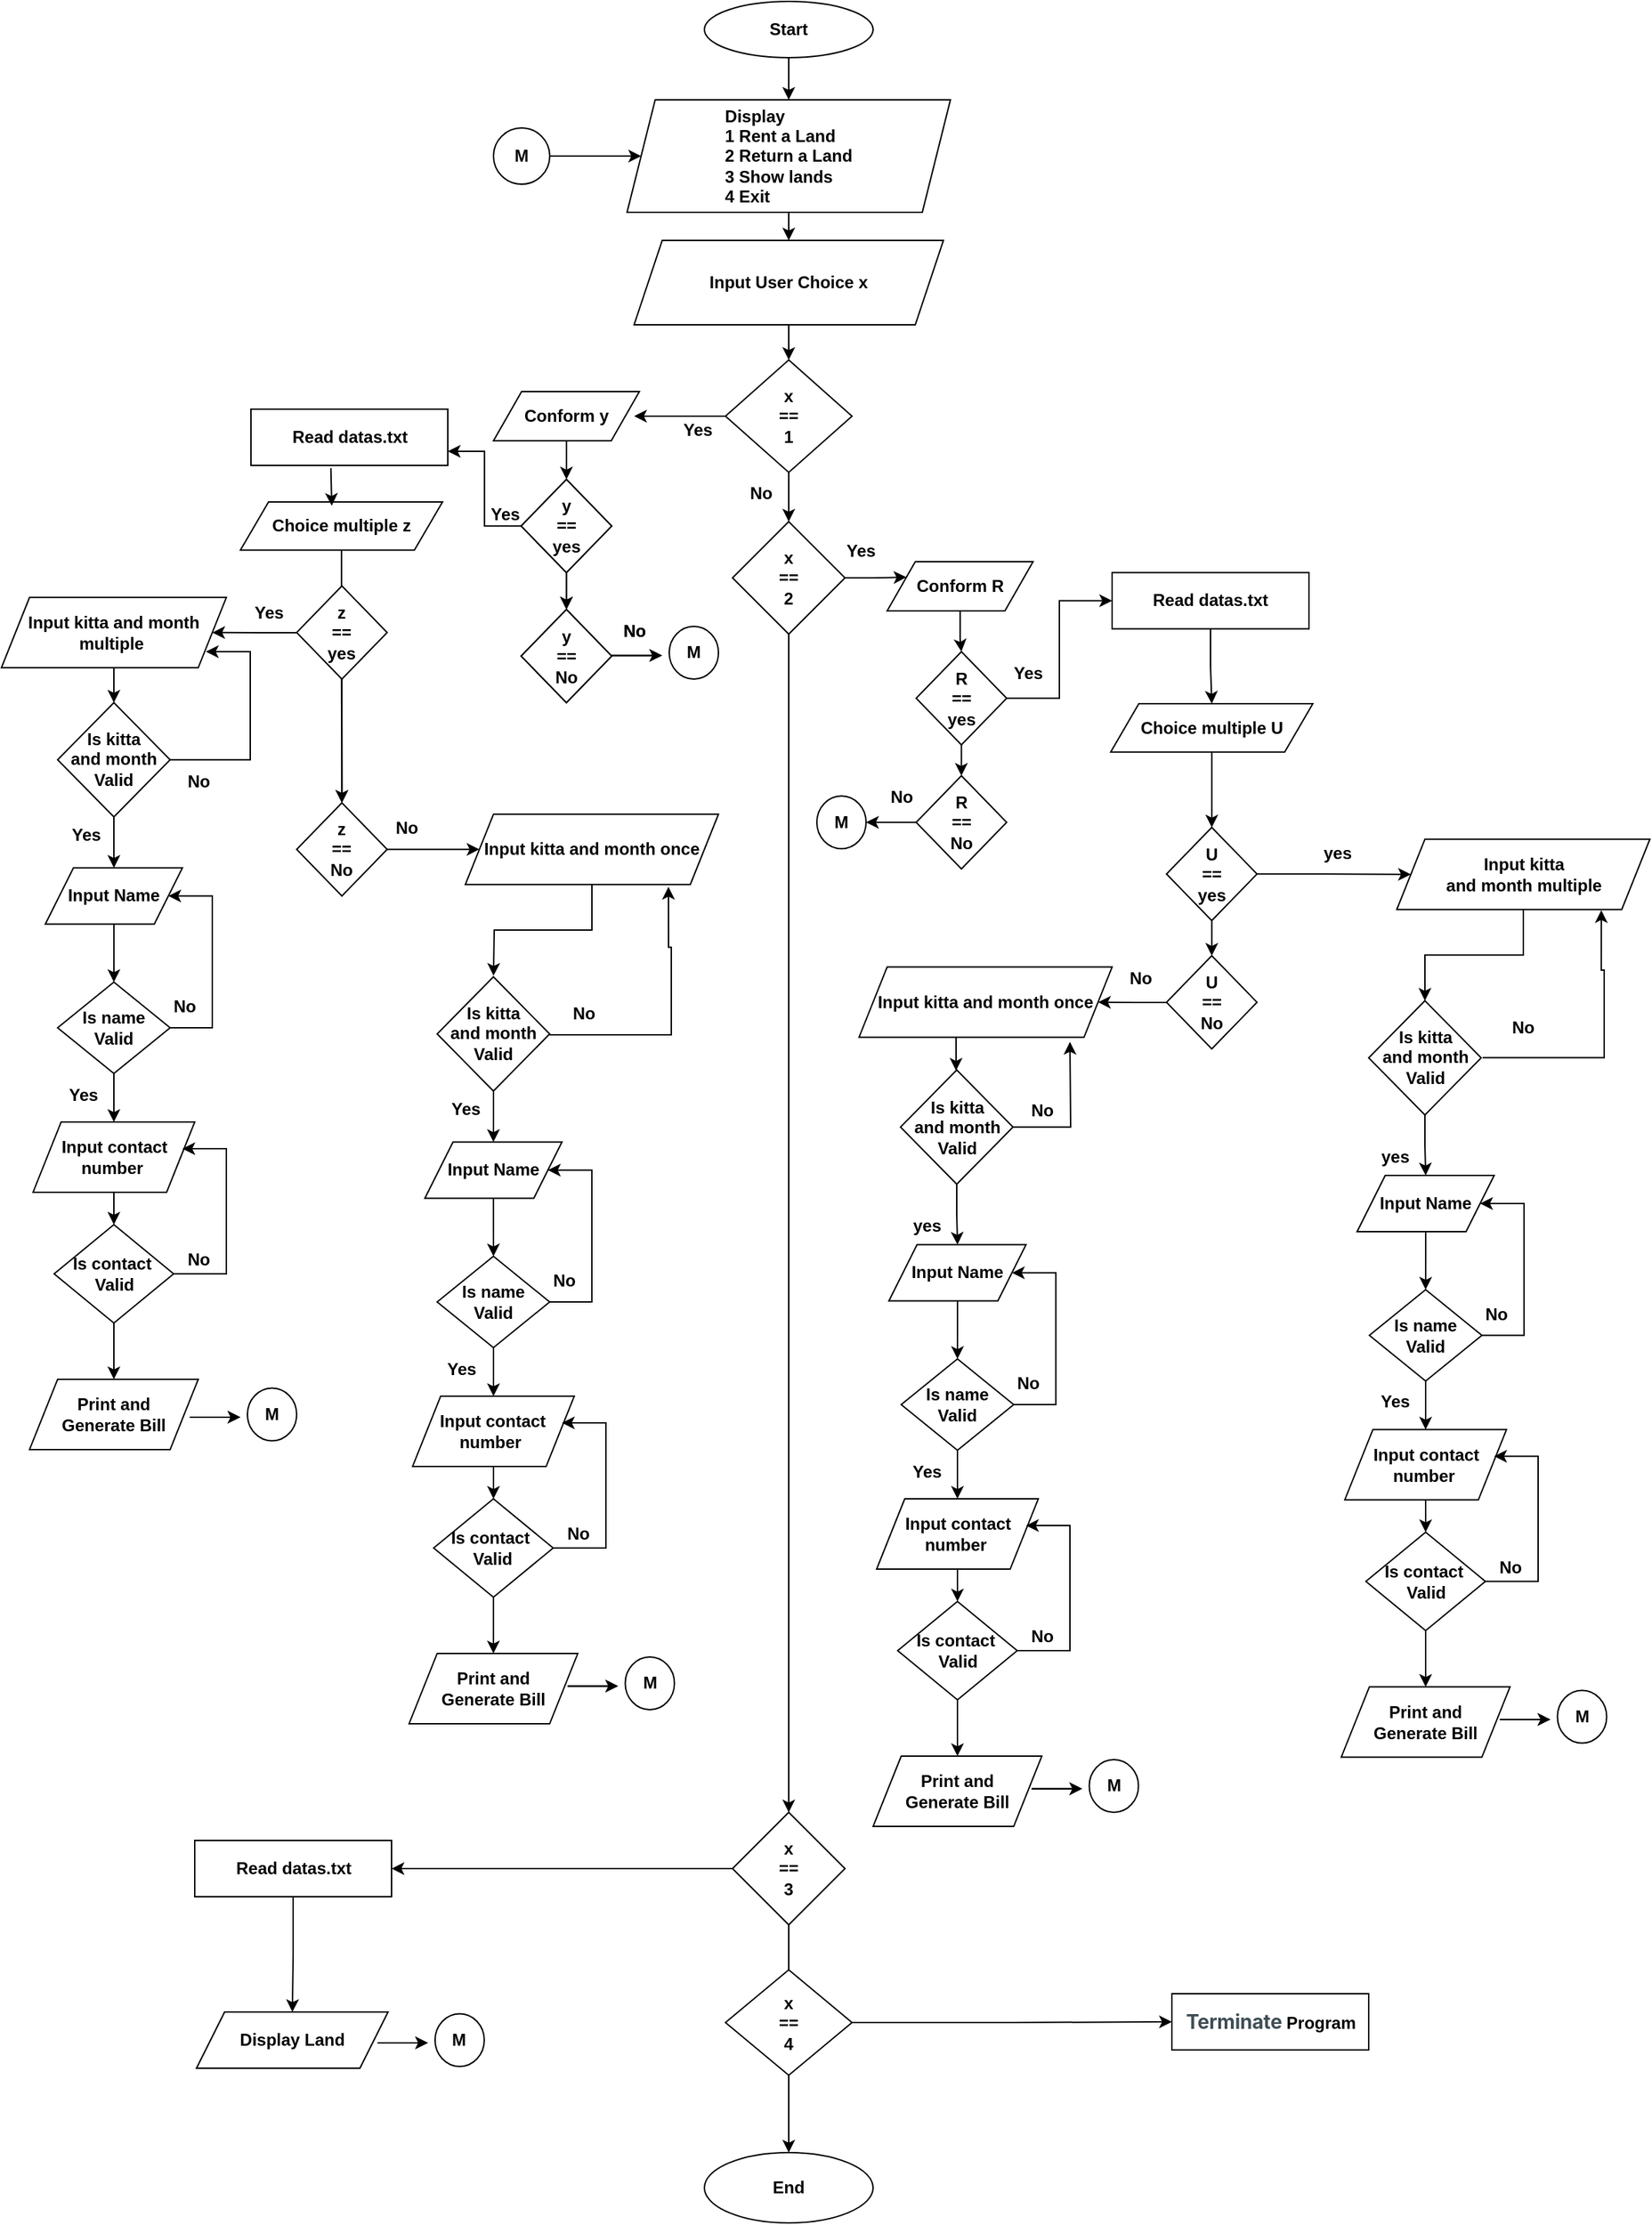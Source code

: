 <mxfile version="24.3.0" type="device">
  <diagram id="C5RBs43oDa-KdzZeNtuy" name="Page-1">
    <mxGraphModel dx="2784" dy="888" grid="1" gridSize="10" guides="1" tooltips="1" connect="1" arrows="1" fold="1" page="1" pageScale="1" pageWidth="1169" pageHeight="1654" math="0" shadow="0">
      <root>
        <mxCell id="WIyWlLk6GJQsqaUBKTNV-0" />
        <mxCell id="WIyWlLk6GJQsqaUBKTNV-1" parent="WIyWlLk6GJQsqaUBKTNV-0" />
        <mxCell id="wYdP03RayNkEMsFccGId-65" value="&lt;b&gt;Start&lt;/b&gt;" style="ellipse;whiteSpace=wrap;html=1;" parent="WIyWlLk6GJQsqaUBKTNV-1" vertex="1">
          <mxGeometry x="480" y="30" width="120" height="40" as="geometry" />
        </mxCell>
        <mxCell id="wYdP03RayNkEMsFccGId-66" value="" style="endArrow=classic;html=1;rounded=0;exitX=0.5;exitY=1;exitDx=0;exitDy=0;entryX=0.5;entryY=0;entryDx=0;entryDy=0;" parent="WIyWlLk6GJQsqaUBKTNV-1" source="wYdP03RayNkEMsFccGId-65" target="wYdP03RayNkEMsFccGId-67" edge="1">
          <mxGeometry width="50" height="50" relative="1" as="geometry">
            <mxPoint x="640" y="290" as="sourcePoint" />
            <mxPoint x="450" y="180" as="targetPoint" />
          </mxGeometry>
        </mxCell>
        <mxCell id="wYdP03RayNkEMsFccGId-67" value="&lt;div style=&quot;text-align: justify;&quot;&gt;&lt;span style=&quot;background-color: initial;&quot;&gt;&lt;b&gt;Display&lt;/b&gt;&lt;/span&gt;&lt;/div&gt;&lt;div style=&quot;text-align: justify;&quot;&gt;&lt;span style=&quot;background-color: initial;&quot;&gt;&lt;b&gt;1&amp;nbsp;&lt;/b&gt;&lt;/span&gt;&lt;b style=&quot;background-color: initial;&quot;&gt;Rent a Land&lt;/b&gt;&lt;/div&gt;&lt;div style=&quot;text-align: justify;&quot;&gt;&lt;span style=&quot;background-color: initial;&quot;&gt;&lt;b&gt;2&amp;nbsp;&lt;/b&gt;&lt;/span&gt;&lt;b style=&quot;background-color: initial;&quot;&gt;Return a Land&lt;/b&gt;&lt;/div&gt;&lt;div style=&quot;text-align: justify;&quot;&gt;&lt;span style=&quot;background-color: initial;&quot;&gt;&lt;b&gt;3 Show lands&lt;/b&gt;&lt;/span&gt;&lt;/div&gt;&lt;div style=&quot;text-align: justify;&quot;&gt;&lt;span style=&quot;background-color: initial;&quot;&gt;&lt;b&gt;4 Exit&lt;/b&gt;&lt;/span&gt;&lt;/div&gt;" style="shape=parallelogram;perimeter=parallelogramPerimeter;whiteSpace=wrap;html=1;fixedSize=1;align=center;" parent="WIyWlLk6GJQsqaUBKTNV-1" vertex="1">
          <mxGeometry x="425" y="100" width="230" height="80" as="geometry" />
        </mxCell>
        <mxCell id="wYdP03RayNkEMsFccGId-68" value="" style="endArrow=classic;html=1;rounded=0;exitX=0.5;exitY=1;exitDx=0;exitDy=0;entryX=0.5;entryY=0;entryDx=0;entryDy=0;" parent="WIyWlLk6GJQsqaUBKTNV-1" source="wYdP03RayNkEMsFccGId-79" target="wYdP03RayNkEMsFccGId-69" edge="1">
          <mxGeometry width="50" height="50" relative="1" as="geometry">
            <mxPoint x="440" y="390" as="sourcePoint" />
            <mxPoint x="450" y="300" as="targetPoint" />
          </mxGeometry>
        </mxCell>
        <mxCell id="CCjqPQjAsDBOnnWErIDQ-150" style="edgeStyle=orthogonalEdgeStyle;rounded=0;orthogonalLoop=1;jettySize=auto;html=1;exitX=0.5;exitY=1;exitDx=0;exitDy=0;entryX=0.5;entryY=0;entryDx=0;entryDy=0;" parent="WIyWlLk6GJQsqaUBKTNV-1" source="wYdP03RayNkEMsFccGId-69" target="wYdP03RayNkEMsFccGId-71" edge="1">
          <mxGeometry relative="1" as="geometry" />
        </mxCell>
        <mxCell id="wYdP03RayNkEMsFccGId-69" value="&lt;b&gt;x&lt;/b&gt;&lt;div&gt;&lt;b&gt;==&lt;/b&gt;&lt;/div&gt;&lt;div&gt;&lt;b&gt;1&lt;/b&gt;&lt;/div&gt;" style="rhombus;whiteSpace=wrap;html=1;" parent="WIyWlLk6GJQsqaUBKTNV-1" vertex="1">
          <mxGeometry x="495" y="285" width="90" height="80" as="geometry" />
        </mxCell>
        <mxCell id="LpYJtgIqMoZLmwXfNO1s-117" style="edgeStyle=orthogonalEdgeStyle;rounded=0;orthogonalLoop=1;jettySize=auto;html=1;entryX=0;entryY=0.25;entryDx=0;entryDy=0;" edge="1" parent="WIyWlLk6GJQsqaUBKTNV-1" source="wYdP03RayNkEMsFccGId-71" target="LpYJtgIqMoZLmwXfNO1s-103">
          <mxGeometry relative="1" as="geometry" />
        </mxCell>
        <mxCell id="wYdP03RayNkEMsFccGId-71" value="&lt;b&gt;x&lt;/b&gt;&lt;div&gt;&lt;b&gt;==&lt;br&gt;2&lt;/b&gt;&lt;/div&gt;" style="rhombus;whiteSpace=wrap;html=1;" parent="WIyWlLk6GJQsqaUBKTNV-1" vertex="1">
          <mxGeometry x="500" y="400" width="80" height="80" as="geometry" />
        </mxCell>
        <mxCell id="wYdP03RayNkEMsFccGId-72" value="" style="endArrow=classic;html=1;rounded=0;exitX=0.5;exitY=1;exitDx=0;exitDy=0;" parent="WIyWlLk6GJQsqaUBKTNV-1" source="wYdP03RayNkEMsFccGId-71" target="LpYJtgIqMoZLmwXfNO1s-195" edge="1">
          <mxGeometry width="50" height="50" relative="1" as="geometry">
            <mxPoint x="440" y="590" as="sourcePoint" />
            <mxPoint x="540" y="790.0" as="targetPoint" />
          </mxGeometry>
        </mxCell>
        <mxCell id="wYdP03RayNkEMsFccGId-76" value="" style="endArrow=classic;html=1;rounded=0;exitX=0.5;exitY=1;exitDx=0;exitDy=0;" parent="WIyWlLk6GJQsqaUBKTNV-1" source="LpYJtgIqMoZLmwXfNO1s-195" target="wYdP03RayNkEMsFccGId-77" edge="1">
          <mxGeometry width="50" height="50" relative="1" as="geometry">
            <mxPoint x="440" y="790" as="sourcePoint" />
            <mxPoint x="450" y="1060" as="targetPoint" />
          </mxGeometry>
        </mxCell>
        <mxCell id="wYdP03RayNkEMsFccGId-77" value="&lt;b&gt;End&lt;/b&gt;" style="ellipse;whiteSpace=wrap;html=1;" parent="WIyWlLk6GJQsqaUBKTNV-1" vertex="1">
          <mxGeometry x="480" y="1560" width="120" height="50" as="geometry" />
        </mxCell>
        <mxCell id="wYdP03RayNkEMsFccGId-78" value="" style="endArrow=classic;html=1;rounded=0;exitX=0.5;exitY=1;exitDx=0;exitDy=0;entryX=0.5;entryY=0;entryDx=0;entryDy=0;" parent="WIyWlLk6GJQsqaUBKTNV-1" source="wYdP03RayNkEMsFccGId-67" target="wYdP03RayNkEMsFccGId-79" edge="1">
          <mxGeometry width="50" height="50" relative="1" as="geometry">
            <mxPoint x="540" y="160" as="sourcePoint" />
            <mxPoint x="540" y="300" as="targetPoint" />
          </mxGeometry>
        </mxCell>
        <mxCell id="wYdP03RayNkEMsFccGId-79" value="&lt;b&gt;Input User Choice x&lt;/b&gt;" style="shape=parallelogram;perimeter=parallelogramPerimeter;whiteSpace=wrap;html=1;fixedSize=1;" parent="WIyWlLk6GJQsqaUBKTNV-1" vertex="1">
          <mxGeometry x="430" y="200" width="220" height="60" as="geometry" />
        </mxCell>
        <mxCell id="wYdP03RayNkEMsFccGId-80" value="" style="endArrow=classic;html=1;rounded=0;exitX=0;exitY=0.5;exitDx=0;exitDy=0;entryX=1;entryY=0.5;entryDx=0;entryDy=0;" parent="WIyWlLk6GJQsqaUBKTNV-1" source="wYdP03RayNkEMsFccGId-69" edge="1">
          <mxGeometry width="50" height="50" relative="1" as="geometry">
            <mxPoint x="520" y="330" as="sourcePoint" />
            <mxPoint x="430" y="325" as="targetPoint" />
          </mxGeometry>
        </mxCell>
        <mxCell id="wYdP03RayNkEMsFccGId-225" value="&lt;b&gt;Yes&lt;/b&gt;" style="text;html=1;align=center;verticalAlign=middle;resizable=0;points=[];autosize=1;strokeColor=none;fillColor=none;" parent="WIyWlLk6GJQsqaUBKTNV-1" vertex="1">
          <mxGeometry x="455" y="320" width="40" height="30" as="geometry" />
        </mxCell>
        <mxCell id="7vTTvqhq77VGA1ktP-LC-46" style="edgeStyle=orthogonalEdgeStyle;rounded=0;orthogonalLoop=1;jettySize=auto;html=1;exitX=1;exitY=0.5;exitDx=0;exitDy=0;entryX=0;entryY=0.5;entryDx=0;entryDy=0;" parent="WIyWlLk6GJQsqaUBKTNV-1" source="7vTTvqhq77VGA1ktP-LC-17" target="wYdP03RayNkEMsFccGId-67" edge="1">
          <mxGeometry relative="1" as="geometry" />
        </mxCell>
        <mxCell id="7vTTvqhq77VGA1ktP-LC-17" value="&lt;b&gt;M&lt;/b&gt;" style="ellipse;whiteSpace=wrap;html=1;" parent="WIyWlLk6GJQsqaUBKTNV-1" vertex="1">
          <mxGeometry x="330" y="120" width="40" height="40" as="geometry" />
        </mxCell>
        <mxCell id="7vTTvqhq77VGA1ktP-LC-63" value="&lt;b&gt;No&lt;/b&gt;" style="text;html=1;align=center;verticalAlign=middle;resizable=0;points=[];autosize=1;strokeColor=none;fillColor=none;" parent="WIyWlLk6GJQsqaUBKTNV-1" vertex="1">
          <mxGeometry x="500" y="365" width="40" height="30" as="geometry" />
        </mxCell>
        <mxCell id="LpYJtgIqMoZLmwXfNO1s-3" value="" style="edgeStyle=orthogonalEdgeStyle;rounded=0;orthogonalLoop=1;jettySize=auto;html=1;" edge="1" parent="WIyWlLk6GJQsqaUBKTNV-1" source="LpYJtgIqMoZLmwXfNO1s-1" target="LpYJtgIqMoZLmwXfNO1s-2">
          <mxGeometry relative="1" as="geometry" />
        </mxCell>
        <mxCell id="LpYJtgIqMoZLmwXfNO1s-1" value="&lt;b&gt;Conform y&lt;/b&gt;" style="shape=parallelogram;perimeter=parallelogramPerimeter;whiteSpace=wrap;html=1;fixedSize=1;" vertex="1" parent="WIyWlLk6GJQsqaUBKTNV-1">
          <mxGeometry x="330" y="307.5" width="103.75" height="35" as="geometry" />
        </mxCell>
        <mxCell id="LpYJtgIqMoZLmwXfNO1s-5" value="" style="edgeStyle=orthogonalEdgeStyle;rounded=0;orthogonalLoop=1;jettySize=auto;html=1;" edge="1" parent="WIyWlLk6GJQsqaUBKTNV-1" source="LpYJtgIqMoZLmwXfNO1s-2" target="LpYJtgIqMoZLmwXfNO1s-4">
          <mxGeometry relative="1" as="geometry" />
        </mxCell>
        <mxCell id="LpYJtgIqMoZLmwXfNO1s-2" value="&lt;b&gt;y&lt;/b&gt;&lt;br&gt;&lt;div&gt;&lt;b&gt;==&lt;/b&gt;&lt;/div&gt;&lt;div&gt;&lt;b&gt;yes&lt;/b&gt;&lt;/div&gt;" style="rhombus;whiteSpace=wrap;html=1;" vertex="1" parent="WIyWlLk6GJQsqaUBKTNV-1">
          <mxGeometry x="349.69" y="370" width="64.37" height="66.25" as="geometry" />
        </mxCell>
        <mxCell id="LpYJtgIqMoZLmwXfNO1s-4" value="&lt;b&gt;y&lt;/b&gt;&lt;br&gt;&lt;div&gt;&lt;b&gt;==&lt;/b&gt;&lt;/div&gt;&lt;div&gt;&lt;b&gt;No&lt;/b&gt;&lt;/div&gt;" style="rhombus;whiteSpace=wrap;html=1;" vertex="1" parent="WIyWlLk6GJQsqaUBKTNV-1">
          <mxGeometry x="349.69" y="462.5" width="64.37" height="66.25" as="geometry" />
        </mxCell>
        <mxCell id="LpYJtgIqMoZLmwXfNO1s-8" value="" style="endArrow=classic;html=1;rounded=0;" edge="1" parent="WIyWlLk6GJQsqaUBKTNV-1">
          <mxGeometry width="50" height="50" relative="1" as="geometry">
            <mxPoint x="414.06" y="495.19" as="sourcePoint" />
            <mxPoint x="450" y="495.19" as="targetPoint" />
          </mxGeometry>
        </mxCell>
        <mxCell id="LpYJtgIqMoZLmwXfNO1s-9" value="&lt;b&gt;M&lt;/b&gt;" style="ellipse;whiteSpace=wrap;html=1;rounded=0;" vertex="1" parent="WIyWlLk6GJQsqaUBKTNV-1">
          <mxGeometry x="455" y="474.5" width="35" height="37.5" as="geometry" />
        </mxCell>
        <mxCell id="LpYJtgIqMoZLmwXfNO1s-11" value="&lt;b&gt;No&lt;/b&gt;" style="text;html=1;align=center;verticalAlign=middle;resizable=0;points=[];autosize=1;strokeColor=none;fillColor=none;" vertex="1" parent="WIyWlLk6GJQsqaUBKTNV-1">
          <mxGeometry x="410" y="462.5" width="40" height="30" as="geometry" />
        </mxCell>
        <mxCell id="LpYJtgIqMoZLmwXfNO1s-12" value="&lt;b&gt;Yes&lt;/b&gt;" style="text;html=1;align=center;verticalAlign=middle;resizable=0;points=[];autosize=1;strokeColor=none;fillColor=none;" vertex="1" parent="WIyWlLk6GJQsqaUBKTNV-1">
          <mxGeometry x="318.13" y="380" width="40" height="30" as="geometry" />
        </mxCell>
        <mxCell id="LpYJtgIqMoZLmwXfNO1s-25" value="" style="edgeStyle=orthogonalEdgeStyle;rounded=0;orthogonalLoop=1;jettySize=auto;html=1;" edge="1" parent="WIyWlLk6GJQsqaUBKTNV-1" source="LpYJtgIqMoZLmwXfNO1s-13" target="LpYJtgIqMoZLmwXfNO1s-21">
          <mxGeometry relative="1" as="geometry" />
        </mxCell>
        <mxCell id="LpYJtgIqMoZLmwXfNO1s-13" value="&lt;b&gt;Choice multiple z&lt;/b&gt;" style="shape=parallelogram;perimeter=parallelogramPerimeter;whiteSpace=wrap;html=1;fixedSize=1;" vertex="1" parent="WIyWlLk6GJQsqaUBKTNV-1">
          <mxGeometry x="150" y="385.94" width="143.75" height="34.37" as="geometry" />
        </mxCell>
        <mxCell id="LpYJtgIqMoZLmwXfNO1s-14" value="" style="edgeStyle=orthogonalEdgeStyle;rounded=0;orthogonalLoop=1;jettySize=auto;html=1;" edge="1" parent="WIyWlLk6GJQsqaUBKTNV-1" source="LpYJtgIqMoZLmwXfNO1s-15" target="LpYJtgIqMoZLmwXfNO1s-16">
          <mxGeometry relative="1" as="geometry" />
        </mxCell>
        <mxCell id="LpYJtgIqMoZLmwXfNO1s-34" style="edgeStyle=orthogonalEdgeStyle;rounded=0;orthogonalLoop=1;jettySize=auto;html=1;entryX=1;entryY=0.75;entryDx=0;entryDy=0;" edge="1" parent="WIyWlLk6GJQsqaUBKTNV-1" source="LpYJtgIqMoZLmwXfNO1s-15" target="LpYJtgIqMoZLmwXfNO1s-33">
          <mxGeometry relative="1" as="geometry" />
        </mxCell>
        <mxCell id="LpYJtgIqMoZLmwXfNO1s-15" value="&lt;b&gt;y&lt;/b&gt;&lt;br&gt;&lt;div&gt;&lt;b&gt;==&lt;/b&gt;&lt;/div&gt;&lt;div&gt;&lt;b&gt;yes&lt;/b&gt;&lt;/div&gt;" style="rhombus;whiteSpace=wrap;html=1;" vertex="1" parent="WIyWlLk6GJQsqaUBKTNV-1">
          <mxGeometry x="349.69" y="370" width="64.37" height="66.25" as="geometry" />
        </mxCell>
        <mxCell id="LpYJtgIqMoZLmwXfNO1s-16" value="&lt;b&gt;y&lt;/b&gt;&lt;br&gt;&lt;div&gt;&lt;b&gt;==&lt;/b&gt;&lt;/div&gt;&lt;div&gt;&lt;b&gt;No&lt;/b&gt;&lt;/div&gt;" style="rhombus;whiteSpace=wrap;html=1;" vertex="1" parent="WIyWlLk6GJQsqaUBKTNV-1">
          <mxGeometry x="349.69" y="462.5" width="64.37" height="66.25" as="geometry" />
        </mxCell>
        <mxCell id="LpYJtgIqMoZLmwXfNO1s-17" value="" style="endArrow=classic;html=1;rounded=0;" edge="1" parent="WIyWlLk6GJQsqaUBKTNV-1">
          <mxGeometry width="50" height="50" relative="1" as="geometry">
            <mxPoint x="414.06" y="495.19" as="sourcePoint" />
            <mxPoint x="450" y="495.19" as="targetPoint" />
          </mxGeometry>
        </mxCell>
        <mxCell id="LpYJtgIqMoZLmwXfNO1s-18" value="&lt;b&gt;No&lt;/b&gt;" style="text;html=1;align=center;verticalAlign=middle;resizable=0;points=[];autosize=1;strokeColor=none;fillColor=none;" vertex="1" parent="WIyWlLk6GJQsqaUBKTNV-1">
          <mxGeometry x="410" y="462.5" width="40" height="30" as="geometry" />
        </mxCell>
        <mxCell id="LpYJtgIqMoZLmwXfNO1s-19" value="" style="edgeStyle=orthogonalEdgeStyle;rounded=0;orthogonalLoop=1;jettySize=auto;html=1;" edge="1" parent="WIyWlLk6GJQsqaUBKTNV-1" source="LpYJtgIqMoZLmwXfNO1s-20" target="LpYJtgIqMoZLmwXfNO1s-21">
          <mxGeometry relative="1" as="geometry" />
        </mxCell>
        <mxCell id="LpYJtgIqMoZLmwXfNO1s-32" value="" style="edgeStyle=orthogonalEdgeStyle;rounded=0;orthogonalLoop=1;jettySize=auto;html=1;" edge="1" parent="WIyWlLk6GJQsqaUBKTNV-1" source="LpYJtgIqMoZLmwXfNO1s-20" target="LpYJtgIqMoZLmwXfNO1s-30">
          <mxGeometry relative="1" as="geometry" />
        </mxCell>
        <mxCell id="LpYJtgIqMoZLmwXfNO1s-20" value="&lt;b&gt;z&lt;/b&gt;&lt;br&gt;&lt;div&gt;&lt;b&gt;==&lt;/b&gt;&lt;/div&gt;&lt;div&gt;&lt;b&gt;yes&lt;/b&gt;&lt;/div&gt;" style="rhombus;whiteSpace=wrap;html=1;" vertex="1" parent="WIyWlLk6GJQsqaUBKTNV-1">
          <mxGeometry x="190" y="445.75" width="64.37" height="66.25" as="geometry" />
        </mxCell>
        <mxCell id="LpYJtgIqMoZLmwXfNO1s-39" value="" style="edgeStyle=orthogonalEdgeStyle;rounded=0;orthogonalLoop=1;jettySize=auto;html=1;" edge="1" parent="WIyWlLk6GJQsqaUBKTNV-1" source="LpYJtgIqMoZLmwXfNO1s-21" target="LpYJtgIqMoZLmwXfNO1s-29">
          <mxGeometry relative="1" as="geometry" />
        </mxCell>
        <mxCell id="LpYJtgIqMoZLmwXfNO1s-21" value="&lt;b&gt;z&lt;/b&gt;&lt;br&gt;&lt;div&gt;&lt;b&gt;==&lt;/b&gt;&lt;/div&gt;&lt;div&gt;&lt;b&gt;No&lt;/b&gt;&lt;/div&gt;" style="rhombus;whiteSpace=wrap;html=1;" vertex="1" parent="WIyWlLk6GJQsqaUBKTNV-1">
          <mxGeometry x="190" y="600" width="64.37" height="66.25" as="geometry" />
        </mxCell>
        <mxCell id="LpYJtgIqMoZLmwXfNO1s-23" value="&lt;b&gt;No&lt;/b&gt;" style="text;html=1;align=center;verticalAlign=middle;resizable=0;points=[];autosize=1;strokeColor=none;fillColor=none;" vertex="1" parent="WIyWlLk6GJQsqaUBKTNV-1">
          <mxGeometry x="247.5" y="603" width="40" height="30" as="geometry" />
        </mxCell>
        <mxCell id="LpYJtgIqMoZLmwXfNO1s-26" value="&lt;b&gt;Yes&lt;/b&gt;" style="text;html=1;align=center;verticalAlign=middle;resizable=0;points=[];autosize=1;strokeColor=none;fillColor=none;" vertex="1" parent="WIyWlLk6GJQsqaUBKTNV-1">
          <mxGeometry x="150" y="450" width="40" height="30" as="geometry" />
        </mxCell>
        <mxCell id="LpYJtgIqMoZLmwXfNO1s-43" style="edgeStyle=orthogonalEdgeStyle;rounded=0;orthogonalLoop=1;jettySize=auto;html=1;entryX=0.5;entryY=0;entryDx=0;entryDy=0;" edge="1" parent="WIyWlLk6GJQsqaUBKTNV-1" source="LpYJtgIqMoZLmwXfNO1s-29">
          <mxGeometry relative="1" as="geometry">
            <mxPoint x="330" y="723.0" as="targetPoint" />
          </mxGeometry>
        </mxCell>
        <mxCell id="LpYJtgIqMoZLmwXfNO1s-29" value="&lt;b&gt;Input kitta and month once&lt;/b&gt;" style="shape=parallelogram;perimeter=parallelogramPerimeter;whiteSpace=wrap;html=1;fixedSize=1;rounded=0;" vertex="1" parent="WIyWlLk6GJQsqaUBKTNV-1">
          <mxGeometry x="310" y="608.12" width="180" height="50" as="geometry" />
        </mxCell>
        <mxCell id="LpYJtgIqMoZLmwXfNO1s-41" value="" style="edgeStyle=orthogonalEdgeStyle;rounded=0;orthogonalLoop=1;jettySize=auto;html=1;" edge="1" parent="WIyWlLk6GJQsqaUBKTNV-1" source="LpYJtgIqMoZLmwXfNO1s-30" target="LpYJtgIqMoZLmwXfNO1s-40">
          <mxGeometry relative="1" as="geometry" />
        </mxCell>
        <mxCell id="LpYJtgIqMoZLmwXfNO1s-30" value="&lt;b&gt;Input kitta and month multiple&amp;nbsp;&lt;/b&gt;" style="shape=parallelogram;perimeter=parallelogramPerimeter;whiteSpace=wrap;html=1;fixedSize=1;rounded=0;" vertex="1" parent="WIyWlLk6GJQsqaUBKTNV-1">
          <mxGeometry x="-20" y="453.88" width="160" height="50" as="geometry" />
        </mxCell>
        <mxCell id="LpYJtgIqMoZLmwXfNO1s-33" value="&lt;b&gt;Read datas.txt&lt;/b&gt;" style="rounded=0;whiteSpace=wrap;html=1;" vertex="1" parent="WIyWlLk6GJQsqaUBKTNV-1">
          <mxGeometry x="157.5" y="320" width="140" height="40" as="geometry" />
        </mxCell>
        <mxCell id="LpYJtgIqMoZLmwXfNO1s-38" value="" style="endArrow=classic;html=1;rounded=0;entryX=0.452;entryY=0.082;entryDx=0;entryDy=0;entryPerimeter=0;exitX=0.406;exitY=1.05;exitDx=0;exitDy=0;exitPerimeter=0;" edge="1" parent="WIyWlLk6GJQsqaUBKTNV-1" source="LpYJtgIqMoZLmwXfNO1s-33" target="LpYJtgIqMoZLmwXfNO1s-13">
          <mxGeometry width="50" height="50" relative="1" as="geometry">
            <mxPoint x="130" y="260" as="sourcePoint" />
            <mxPoint x="180" y="210" as="targetPoint" />
          </mxGeometry>
        </mxCell>
        <mxCell id="LpYJtgIqMoZLmwXfNO1s-47" value="" style="edgeStyle=orthogonalEdgeStyle;rounded=0;orthogonalLoop=1;jettySize=auto;html=1;" edge="1" parent="WIyWlLk6GJQsqaUBKTNV-1" source="LpYJtgIqMoZLmwXfNO1s-40" target="LpYJtgIqMoZLmwXfNO1s-46">
          <mxGeometry relative="1" as="geometry" />
        </mxCell>
        <mxCell id="LpYJtgIqMoZLmwXfNO1s-40" value="&lt;b&gt;Is kitta&lt;/b&gt;&lt;div&gt;&lt;b&gt;&amp;nbsp;and month&amp;nbsp;&lt;/b&gt;&lt;div&gt;&lt;b&gt;Valid&lt;/b&gt;&lt;/div&gt;&lt;/div&gt;" style="rhombus;whiteSpace=wrap;html=1;" vertex="1" parent="WIyWlLk6GJQsqaUBKTNV-1">
          <mxGeometry x="20" y="528.75" width="80" height="81.25" as="geometry" />
        </mxCell>
        <mxCell id="LpYJtgIqMoZLmwXfNO1s-44" style="edgeStyle=orthogonalEdgeStyle;rounded=0;orthogonalLoop=1;jettySize=auto;html=1;exitX=1;exitY=0.5;exitDx=0;exitDy=0;entryX=1;entryY=0.5;entryDx=0;entryDy=0;" edge="1" parent="WIyWlLk6GJQsqaUBKTNV-1" source="LpYJtgIqMoZLmwXfNO1s-40">
          <mxGeometry relative="1" as="geometry">
            <mxPoint x="125.45" y="492.5" as="targetPoint" />
            <Array as="points">
              <mxPoint x="157" y="569" />
              <mxPoint x="157" y="492" />
            </Array>
            <mxPoint x="107.45" y="577.5" as="sourcePoint" />
          </mxGeometry>
        </mxCell>
        <mxCell id="LpYJtgIqMoZLmwXfNO1s-45" value="&lt;b&gt;No&lt;/b&gt;" style="text;html=1;align=center;verticalAlign=middle;resizable=0;points=[];autosize=1;strokeColor=none;fillColor=none;" vertex="1" parent="WIyWlLk6GJQsqaUBKTNV-1">
          <mxGeometry x="100" y="570" width="40" height="30" as="geometry" />
        </mxCell>
        <mxCell id="LpYJtgIqMoZLmwXfNO1s-49" value="" style="edgeStyle=orthogonalEdgeStyle;rounded=0;orthogonalLoop=1;jettySize=auto;html=1;" edge="1" parent="WIyWlLk6GJQsqaUBKTNV-1" source="LpYJtgIqMoZLmwXfNO1s-46" target="LpYJtgIqMoZLmwXfNO1s-48">
          <mxGeometry relative="1" as="geometry" />
        </mxCell>
        <mxCell id="LpYJtgIqMoZLmwXfNO1s-46" value="&lt;b&gt;Input Name&lt;/b&gt;" style="shape=parallelogram;perimeter=parallelogramPerimeter;whiteSpace=wrap;html=1;fixedSize=1;rounded=0;" vertex="1" parent="WIyWlLk6GJQsqaUBKTNV-1">
          <mxGeometry x="11.25" y="646.25" width="97.5" height="40" as="geometry" />
        </mxCell>
        <mxCell id="LpYJtgIqMoZLmwXfNO1s-52" style="edgeStyle=orthogonalEdgeStyle;rounded=0;orthogonalLoop=1;jettySize=auto;html=1;entryX=1;entryY=0.5;entryDx=0;entryDy=0;" edge="1" parent="WIyWlLk6GJQsqaUBKTNV-1" source="LpYJtgIqMoZLmwXfNO1s-48" target="LpYJtgIqMoZLmwXfNO1s-46">
          <mxGeometry relative="1" as="geometry">
            <mxPoint x="120" y="660" as="targetPoint" />
            <Array as="points">
              <mxPoint x="130" y="760" />
              <mxPoint x="130" y="666" />
            </Array>
          </mxGeometry>
        </mxCell>
        <mxCell id="LpYJtgIqMoZLmwXfNO1s-56" value="" style="edgeStyle=orthogonalEdgeStyle;rounded=0;orthogonalLoop=1;jettySize=auto;html=1;" edge="1" parent="WIyWlLk6GJQsqaUBKTNV-1" source="LpYJtgIqMoZLmwXfNO1s-48" target="LpYJtgIqMoZLmwXfNO1s-55">
          <mxGeometry relative="1" as="geometry" />
        </mxCell>
        <mxCell id="LpYJtgIqMoZLmwXfNO1s-48" value="&lt;b&gt;Is name&lt;br&gt;Valid&lt;/b&gt;" style="rhombus;whiteSpace=wrap;html=1;" vertex="1" parent="WIyWlLk6GJQsqaUBKTNV-1">
          <mxGeometry x="20" y="727.5" width="80" height="65" as="geometry" />
        </mxCell>
        <mxCell id="LpYJtgIqMoZLmwXfNO1s-53" value="&lt;b&gt;Yes&lt;/b&gt;" style="text;html=1;align=center;verticalAlign=middle;resizable=0;points=[];autosize=1;strokeColor=none;fillColor=none;" vertex="1" parent="WIyWlLk6GJQsqaUBKTNV-1">
          <mxGeometry x="20" y="607.5" width="40" height="30" as="geometry" />
        </mxCell>
        <mxCell id="LpYJtgIqMoZLmwXfNO1s-54" value="&lt;b&gt;No&lt;/b&gt;" style="text;html=1;align=center;verticalAlign=middle;resizable=0;points=[];autosize=1;strokeColor=none;fillColor=none;" vertex="1" parent="WIyWlLk6GJQsqaUBKTNV-1">
          <mxGeometry x="90" y="730" width="40" height="30" as="geometry" />
        </mxCell>
        <mxCell id="LpYJtgIqMoZLmwXfNO1s-60" value="" style="edgeStyle=orthogonalEdgeStyle;rounded=0;orthogonalLoop=1;jettySize=auto;html=1;" edge="1" parent="WIyWlLk6GJQsqaUBKTNV-1" source="LpYJtgIqMoZLmwXfNO1s-55" target="LpYJtgIqMoZLmwXfNO1s-59">
          <mxGeometry relative="1" as="geometry" />
        </mxCell>
        <mxCell id="LpYJtgIqMoZLmwXfNO1s-55" value="&lt;b&gt;Input contact number&amp;nbsp;&lt;/b&gt;" style="shape=parallelogram;perimeter=parallelogramPerimeter;whiteSpace=wrap;html=1;fixedSize=1;rounded=0;" vertex="1" parent="WIyWlLk6GJQsqaUBKTNV-1">
          <mxGeometry x="2.5" y="827" width="115" height="50" as="geometry" />
        </mxCell>
        <mxCell id="LpYJtgIqMoZLmwXfNO1s-67" value="" style="edgeStyle=orthogonalEdgeStyle;rounded=0;orthogonalLoop=1;jettySize=auto;html=1;" edge="1" parent="WIyWlLk6GJQsqaUBKTNV-1" source="LpYJtgIqMoZLmwXfNO1s-59" target="LpYJtgIqMoZLmwXfNO1s-66">
          <mxGeometry relative="1" as="geometry" />
        </mxCell>
        <mxCell id="LpYJtgIqMoZLmwXfNO1s-59" value="&lt;b&gt;Is contact&amp;nbsp;&lt;/b&gt;&lt;div&gt;&lt;b&gt;Valid&lt;/b&gt;&lt;/div&gt;" style="rhombus;whiteSpace=wrap;html=1;" vertex="1" parent="WIyWlLk6GJQsqaUBKTNV-1">
          <mxGeometry x="17.5" y="900" width="85" height="70" as="geometry" />
        </mxCell>
        <mxCell id="LpYJtgIqMoZLmwXfNO1s-61" value="&lt;b&gt;Yes&lt;/b&gt;" style="text;html=1;align=center;verticalAlign=middle;resizable=0;points=[];autosize=1;strokeColor=none;fillColor=none;" vertex="1" parent="WIyWlLk6GJQsqaUBKTNV-1">
          <mxGeometry x="17.5" y="792.5" width="40" height="30" as="geometry" />
        </mxCell>
        <mxCell id="LpYJtgIqMoZLmwXfNO1s-64" style="edgeStyle=orthogonalEdgeStyle;rounded=0;orthogonalLoop=1;jettySize=auto;html=1;entryX=1;entryY=0.5;entryDx=0;entryDy=0;exitX=1;exitY=0.5;exitDx=0;exitDy=0;" edge="1" parent="WIyWlLk6GJQsqaUBKTNV-1" source="LpYJtgIqMoZLmwXfNO1s-59">
          <mxGeometry relative="1" as="geometry">
            <mxPoint x="108.75" y="846" as="targetPoint" />
            <mxPoint x="109.75" y="940" as="sourcePoint" />
            <Array as="points">
              <mxPoint x="140" y="935" />
              <mxPoint x="140" y="846" />
            </Array>
          </mxGeometry>
        </mxCell>
        <mxCell id="LpYJtgIqMoZLmwXfNO1s-65" value="&lt;b&gt;No&lt;/b&gt;" style="text;html=1;align=center;verticalAlign=middle;resizable=0;points=[];autosize=1;strokeColor=none;fillColor=none;" vertex="1" parent="WIyWlLk6GJQsqaUBKTNV-1">
          <mxGeometry x="100" y="910" width="40" height="30" as="geometry" />
        </mxCell>
        <mxCell id="LpYJtgIqMoZLmwXfNO1s-66" value="&lt;b&gt;Print and&lt;/b&gt;&lt;div&gt;&lt;b&gt;Generate Bill&lt;/b&gt;&lt;/div&gt;" style="shape=parallelogram;perimeter=parallelogramPerimeter;whiteSpace=wrap;html=1;fixedSize=1;rounded=0;" vertex="1" parent="WIyWlLk6GJQsqaUBKTNV-1">
          <mxGeometry y="1010" width="120" height="50" as="geometry" />
        </mxCell>
        <mxCell id="LpYJtgIqMoZLmwXfNO1s-69" value="" style="edgeStyle=orthogonalEdgeStyle;rounded=0;orthogonalLoop=1;jettySize=auto;html=1;" edge="1" parent="WIyWlLk6GJQsqaUBKTNV-1" source="LpYJtgIqMoZLmwXfNO1s-70" target="LpYJtgIqMoZLmwXfNO1s-73">
          <mxGeometry relative="1" as="geometry" />
        </mxCell>
        <mxCell id="LpYJtgIqMoZLmwXfNO1s-70" value="&lt;b&gt;Is kitta&lt;/b&gt;&lt;div&gt;&lt;b&gt;&amp;nbsp;and month&amp;nbsp;&lt;/b&gt;&lt;div&gt;&lt;b&gt;Valid&lt;/b&gt;&lt;/div&gt;&lt;/div&gt;" style="rhombus;whiteSpace=wrap;html=1;" vertex="1" parent="WIyWlLk6GJQsqaUBKTNV-1">
          <mxGeometry x="289.95" y="723.75" width="80" height="81.25" as="geometry" />
        </mxCell>
        <mxCell id="LpYJtgIqMoZLmwXfNO1s-71" value="&lt;b&gt;No&lt;/b&gt;" style="text;html=1;align=center;verticalAlign=middle;resizable=0;points=[];autosize=1;strokeColor=none;fillColor=none;" vertex="1" parent="WIyWlLk6GJQsqaUBKTNV-1">
          <mxGeometry x="374.06" y="735" width="40" height="30" as="geometry" />
        </mxCell>
        <mxCell id="LpYJtgIqMoZLmwXfNO1s-72" value="" style="edgeStyle=orthogonalEdgeStyle;rounded=0;orthogonalLoop=1;jettySize=auto;html=1;" edge="1" parent="WIyWlLk6GJQsqaUBKTNV-1" source="LpYJtgIqMoZLmwXfNO1s-73" target="LpYJtgIqMoZLmwXfNO1s-76">
          <mxGeometry relative="1" as="geometry" />
        </mxCell>
        <mxCell id="LpYJtgIqMoZLmwXfNO1s-73" value="&lt;b&gt;Input Name&lt;/b&gt;" style="shape=parallelogram;perimeter=parallelogramPerimeter;whiteSpace=wrap;html=1;fixedSize=1;rounded=0;" vertex="1" parent="WIyWlLk6GJQsqaUBKTNV-1">
          <mxGeometry x="281.2" y="841.25" width="97.5" height="40" as="geometry" />
        </mxCell>
        <mxCell id="LpYJtgIqMoZLmwXfNO1s-74" style="edgeStyle=orthogonalEdgeStyle;rounded=0;orthogonalLoop=1;jettySize=auto;html=1;entryX=1;entryY=0.5;entryDx=0;entryDy=0;" edge="1" parent="WIyWlLk6GJQsqaUBKTNV-1" source="LpYJtgIqMoZLmwXfNO1s-76" target="LpYJtgIqMoZLmwXfNO1s-73">
          <mxGeometry relative="1" as="geometry">
            <mxPoint x="389.95" y="855" as="targetPoint" />
            <Array as="points">
              <mxPoint x="399.95" y="955" />
              <mxPoint x="399.95" y="861" />
            </Array>
          </mxGeometry>
        </mxCell>
        <mxCell id="LpYJtgIqMoZLmwXfNO1s-75" value="" style="edgeStyle=orthogonalEdgeStyle;rounded=0;orthogonalLoop=1;jettySize=auto;html=1;" edge="1" parent="WIyWlLk6GJQsqaUBKTNV-1" source="LpYJtgIqMoZLmwXfNO1s-76" target="LpYJtgIqMoZLmwXfNO1s-80">
          <mxGeometry relative="1" as="geometry" />
        </mxCell>
        <mxCell id="LpYJtgIqMoZLmwXfNO1s-76" value="&lt;b&gt;Is name&lt;br&gt;Valid&lt;/b&gt;" style="rhombus;whiteSpace=wrap;html=1;" vertex="1" parent="WIyWlLk6GJQsqaUBKTNV-1">
          <mxGeometry x="289.95" y="922.5" width="80" height="65" as="geometry" />
        </mxCell>
        <mxCell id="LpYJtgIqMoZLmwXfNO1s-77" value="&lt;b&gt;Yes&lt;/b&gt;" style="text;html=1;align=center;verticalAlign=middle;resizable=0;points=[];autosize=1;strokeColor=none;fillColor=none;" vertex="1" parent="WIyWlLk6GJQsqaUBKTNV-1">
          <mxGeometry x="289.95" y="802.5" width="40" height="30" as="geometry" />
        </mxCell>
        <mxCell id="LpYJtgIqMoZLmwXfNO1s-78" value="&lt;b&gt;No&lt;/b&gt;" style="text;html=1;align=center;verticalAlign=middle;resizable=0;points=[];autosize=1;strokeColor=none;fillColor=none;" vertex="1" parent="WIyWlLk6GJQsqaUBKTNV-1">
          <mxGeometry x="359.95" y="925" width="40" height="30" as="geometry" />
        </mxCell>
        <mxCell id="LpYJtgIqMoZLmwXfNO1s-79" value="" style="edgeStyle=orthogonalEdgeStyle;rounded=0;orthogonalLoop=1;jettySize=auto;html=1;" edge="1" parent="WIyWlLk6GJQsqaUBKTNV-1" source="LpYJtgIqMoZLmwXfNO1s-80" target="LpYJtgIqMoZLmwXfNO1s-82">
          <mxGeometry relative="1" as="geometry" />
        </mxCell>
        <mxCell id="LpYJtgIqMoZLmwXfNO1s-80" value="&lt;b&gt;Input contact number&amp;nbsp;&lt;/b&gt;" style="shape=parallelogram;perimeter=parallelogramPerimeter;whiteSpace=wrap;html=1;fixedSize=1;rounded=0;" vertex="1" parent="WIyWlLk6GJQsqaUBKTNV-1">
          <mxGeometry x="272.45" y="1022" width="115" height="50" as="geometry" />
        </mxCell>
        <mxCell id="LpYJtgIqMoZLmwXfNO1s-81" value="" style="edgeStyle=orthogonalEdgeStyle;rounded=0;orthogonalLoop=1;jettySize=auto;html=1;" edge="1" parent="WIyWlLk6GJQsqaUBKTNV-1" source="LpYJtgIqMoZLmwXfNO1s-82" target="LpYJtgIqMoZLmwXfNO1s-86">
          <mxGeometry relative="1" as="geometry" />
        </mxCell>
        <mxCell id="LpYJtgIqMoZLmwXfNO1s-82" value="&lt;b&gt;Is contact&amp;nbsp;&lt;/b&gt;&lt;div&gt;&lt;b&gt;Valid&lt;/b&gt;&lt;/div&gt;" style="rhombus;whiteSpace=wrap;html=1;" vertex="1" parent="WIyWlLk6GJQsqaUBKTNV-1">
          <mxGeometry x="287.45" y="1095" width="85" height="70" as="geometry" />
        </mxCell>
        <mxCell id="LpYJtgIqMoZLmwXfNO1s-83" value="&lt;b&gt;Yes&lt;/b&gt;" style="text;html=1;align=center;verticalAlign=middle;resizable=0;points=[];autosize=1;strokeColor=none;fillColor=none;" vertex="1" parent="WIyWlLk6GJQsqaUBKTNV-1">
          <mxGeometry x="287.45" y="987.5" width="40" height="30" as="geometry" />
        </mxCell>
        <mxCell id="LpYJtgIqMoZLmwXfNO1s-84" style="edgeStyle=orthogonalEdgeStyle;rounded=0;orthogonalLoop=1;jettySize=auto;html=1;entryX=1;entryY=0.5;entryDx=0;entryDy=0;exitX=1;exitY=0.5;exitDx=0;exitDy=0;" edge="1" parent="WIyWlLk6GJQsqaUBKTNV-1" source="LpYJtgIqMoZLmwXfNO1s-82">
          <mxGeometry relative="1" as="geometry">
            <mxPoint x="378.7" y="1041" as="targetPoint" />
            <mxPoint x="379.7" y="1135" as="sourcePoint" />
            <Array as="points">
              <mxPoint x="409.95" y="1130" />
              <mxPoint x="409.95" y="1041" />
            </Array>
          </mxGeometry>
        </mxCell>
        <mxCell id="LpYJtgIqMoZLmwXfNO1s-85" value="&lt;b&gt;No&lt;/b&gt;" style="text;html=1;align=center;verticalAlign=middle;resizable=0;points=[];autosize=1;strokeColor=none;fillColor=none;" vertex="1" parent="WIyWlLk6GJQsqaUBKTNV-1">
          <mxGeometry x="369.95" y="1105" width="40" height="30" as="geometry" />
        </mxCell>
        <mxCell id="LpYJtgIqMoZLmwXfNO1s-86" value="&lt;b&gt;Print and&lt;/b&gt;&lt;div&gt;&lt;b&gt;Generate Bill&lt;/b&gt;&lt;/div&gt;" style="shape=parallelogram;perimeter=parallelogramPerimeter;whiteSpace=wrap;html=1;fixedSize=1;rounded=0;" vertex="1" parent="WIyWlLk6GJQsqaUBKTNV-1">
          <mxGeometry x="269.95" y="1205" width="120" height="50" as="geometry" />
        </mxCell>
        <mxCell id="LpYJtgIqMoZLmwXfNO1s-92" value="" style="endArrow=classic;html=1;rounded=0;" edge="1" parent="WIyWlLk6GJQsqaUBKTNV-1">
          <mxGeometry width="50" height="50" relative="1" as="geometry">
            <mxPoint x="382.76" y="1228.19" as="sourcePoint" />
            <mxPoint x="418.7" y="1228.19" as="targetPoint" />
          </mxGeometry>
        </mxCell>
        <mxCell id="LpYJtgIqMoZLmwXfNO1s-93" value="&lt;b&gt;M&lt;/b&gt;" style="ellipse;whiteSpace=wrap;html=1;rounded=0;" vertex="1" parent="WIyWlLk6GJQsqaUBKTNV-1">
          <mxGeometry x="423.7" y="1207.5" width="35" height="37.5" as="geometry" />
        </mxCell>
        <mxCell id="LpYJtgIqMoZLmwXfNO1s-95" value="" style="endArrow=classic;html=1;rounded=0;" edge="1" parent="WIyWlLk6GJQsqaUBKTNV-1">
          <mxGeometry width="50" height="50" relative="1" as="geometry">
            <mxPoint x="382.76" y="1228.19" as="sourcePoint" />
            <mxPoint x="418.7" y="1228.19" as="targetPoint" />
          </mxGeometry>
        </mxCell>
        <mxCell id="LpYJtgIqMoZLmwXfNO1s-97" value="" style="endArrow=classic;html=1;rounded=0;" edge="1" parent="WIyWlLk6GJQsqaUBKTNV-1">
          <mxGeometry width="50" height="50" relative="1" as="geometry">
            <mxPoint x="114.06" y="1036.94" as="sourcePoint" />
            <mxPoint x="150" y="1036.94" as="targetPoint" />
          </mxGeometry>
        </mxCell>
        <mxCell id="LpYJtgIqMoZLmwXfNO1s-98" value="&lt;b&gt;M&lt;/b&gt;" style="ellipse;whiteSpace=wrap;html=1;rounded=0;" vertex="1" parent="WIyWlLk6GJQsqaUBKTNV-1">
          <mxGeometry x="155" y="1016.25" width="35" height="37.5" as="geometry" />
        </mxCell>
        <mxCell id="LpYJtgIqMoZLmwXfNO1s-99" value="" style="endArrow=classic;html=1;rounded=0;" edge="1" parent="WIyWlLk6GJQsqaUBKTNV-1">
          <mxGeometry width="50" height="50" relative="1" as="geometry">
            <mxPoint x="114.06" y="1036.94" as="sourcePoint" />
            <mxPoint x="150" y="1036.94" as="targetPoint" />
          </mxGeometry>
        </mxCell>
        <mxCell id="LpYJtgIqMoZLmwXfNO1s-102" value="" style="edgeStyle=orthogonalEdgeStyle;rounded=0;orthogonalLoop=1;jettySize=auto;html=1;" edge="1" parent="WIyWlLk6GJQsqaUBKTNV-1" source="LpYJtgIqMoZLmwXfNO1s-103" target="LpYJtgIqMoZLmwXfNO1s-105">
          <mxGeometry relative="1" as="geometry" />
        </mxCell>
        <mxCell id="LpYJtgIqMoZLmwXfNO1s-103" value="&lt;b&gt;Conform R&lt;/b&gt;" style="shape=parallelogram;perimeter=parallelogramPerimeter;whiteSpace=wrap;html=1;fixedSize=1;" vertex="1" parent="WIyWlLk6GJQsqaUBKTNV-1">
          <mxGeometry x="610" y="428.5" width="103.75" height="35" as="geometry" />
        </mxCell>
        <mxCell id="LpYJtgIqMoZLmwXfNO1s-125" value="" style="edgeStyle=orthogonalEdgeStyle;rounded=0;orthogonalLoop=1;jettySize=auto;html=1;" edge="1" parent="WIyWlLk6GJQsqaUBKTNV-1" source="LpYJtgIqMoZLmwXfNO1s-105" target="LpYJtgIqMoZLmwXfNO1s-106">
          <mxGeometry relative="1" as="geometry" />
        </mxCell>
        <mxCell id="LpYJtgIqMoZLmwXfNO1s-127" style="edgeStyle=orthogonalEdgeStyle;rounded=0;orthogonalLoop=1;jettySize=auto;html=1;entryX=0;entryY=0.5;entryDx=0;entryDy=0;" edge="1" parent="WIyWlLk6GJQsqaUBKTNV-1" source="LpYJtgIqMoZLmwXfNO1s-105" target="LpYJtgIqMoZLmwXfNO1s-118">
          <mxGeometry relative="1" as="geometry" />
        </mxCell>
        <mxCell id="LpYJtgIqMoZLmwXfNO1s-105" value="&lt;b&gt;R&lt;/b&gt;&lt;br&gt;&lt;div&gt;&lt;b&gt;==&lt;/b&gt;&lt;/div&gt;&lt;div&gt;&lt;b&gt;yes&lt;/b&gt;&lt;/div&gt;" style="rhombus;whiteSpace=wrap;html=1;" vertex="1" parent="WIyWlLk6GJQsqaUBKTNV-1">
          <mxGeometry x="630.63" y="492.5" width="64.37" height="66.25" as="geometry" />
        </mxCell>
        <mxCell id="LpYJtgIqMoZLmwXfNO1s-108" value="&lt;b&gt;M&lt;/b&gt;" style="ellipse;whiteSpace=wrap;html=1;rounded=0;" vertex="1" parent="WIyWlLk6GJQsqaUBKTNV-1">
          <mxGeometry x="560" y="595.12" width="35" height="37.5" as="geometry" />
        </mxCell>
        <mxCell id="LpYJtgIqMoZLmwXfNO1s-109" value="&lt;b&gt;No&lt;/b&gt;" style="text;html=1;align=center;verticalAlign=middle;resizable=0;points=[];autosize=1;strokeColor=none;fillColor=none;" vertex="1" parent="WIyWlLk6GJQsqaUBKTNV-1">
          <mxGeometry x="600" y="580.74" width="40" height="30" as="geometry" />
        </mxCell>
        <mxCell id="LpYJtgIqMoZLmwXfNO1s-121" value="" style="edgeStyle=orthogonalEdgeStyle;rounded=0;orthogonalLoop=1;jettySize=auto;html=1;" edge="1" parent="WIyWlLk6GJQsqaUBKTNV-1" source="LpYJtgIqMoZLmwXfNO1s-118" target="LpYJtgIqMoZLmwXfNO1s-120">
          <mxGeometry relative="1" as="geometry" />
        </mxCell>
        <mxCell id="LpYJtgIqMoZLmwXfNO1s-118" value="&lt;b&gt;Read datas.txt&lt;/b&gt;" style="rounded=0;whiteSpace=wrap;html=1;" vertex="1" parent="WIyWlLk6GJQsqaUBKTNV-1">
          <mxGeometry x="770" y="436.25" width="140" height="40" as="geometry" />
        </mxCell>
        <mxCell id="LpYJtgIqMoZLmwXfNO1s-134" value="" style="edgeStyle=orthogonalEdgeStyle;rounded=0;orthogonalLoop=1;jettySize=auto;html=1;" edge="1" parent="WIyWlLk6GJQsqaUBKTNV-1" source="LpYJtgIqMoZLmwXfNO1s-120" target="LpYJtgIqMoZLmwXfNO1s-130">
          <mxGeometry relative="1" as="geometry" />
        </mxCell>
        <mxCell id="LpYJtgIqMoZLmwXfNO1s-120" value="&lt;b&gt;Choice multiple U&lt;/b&gt;" style="shape=parallelogram;perimeter=parallelogramPerimeter;whiteSpace=wrap;html=1;fixedSize=1;" vertex="1" parent="WIyWlLk6GJQsqaUBKTNV-1">
          <mxGeometry x="769" y="529.5" width="143.75" height="34.37" as="geometry" />
        </mxCell>
        <mxCell id="LpYJtgIqMoZLmwXfNO1s-126" value="" style="edgeStyle=orthogonalEdgeStyle;rounded=0;orthogonalLoop=1;jettySize=auto;html=1;" edge="1" parent="WIyWlLk6GJQsqaUBKTNV-1" source="LpYJtgIqMoZLmwXfNO1s-106" target="LpYJtgIqMoZLmwXfNO1s-108">
          <mxGeometry relative="1" as="geometry" />
        </mxCell>
        <mxCell id="LpYJtgIqMoZLmwXfNO1s-106" value="&lt;b&gt;R&lt;/b&gt;&lt;br&gt;&lt;div&gt;&lt;b&gt;==&lt;/b&gt;&lt;/div&gt;&lt;div&gt;&lt;b&gt;No&lt;/b&gt;&lt;/div&gt;" style="rhombus;whiteSpace=wrap;html=1;" vertex="1" parent="WIyWlLk6GJQsqaUBKTNV-1">
          <mxGeometry x="630.63" y="580.74" width="64.37" height="66.25" as="geometry" />
        </mxCell>
        <mxCell id="LpYJtgIqMoZLmwXfNO1s-128" value="&lt;b&gt;Yes&lt;/b&gt;" style="text;html=1;align=center;verticalAlign=middle;resizable=0;points=[];autosize=1;strokeColor=none;fillColor=none;" vertex="1" parent="WIyWlLk6GJQsqaUBKTNV-1">
          <mxGeometry x="690" y="492.5" width="40" height="30" as="geometry" />
        </mxCell>
        <mxCell id="LpYJtgIqMoZLmwXfNO1s-129" value="" style="edgeStyle=orthogonalEdgeStyle;rounded=0;orthogonalLoop=1;jettySize=auto;html=1;" edge="1" parent="WIyWlLk6GJQsqaUBKTNV-1" source="LpYJtgIqMoZLmwXfNO1s-130" target="LpYJtgIqMoZLmwXfNO1s-131">
          <mxGeometry relative="1" as="geometry" />
        </mxCell>
        <mxCell id="LpYJtgIqMoZLmwXfNO1s-163" value="" style="edgeStyle=orthogonalEdgeStyle;rounded=0;orthogonalLoop=1;jettySize=auto;html=1;" edge="1" parent="WIyWlLk6GJQsqaUBKTNV-1" source="LpYJtgIqMoZLmwXfNO1s-130" target="LpYJtgIqMoZLmwXfNO1s-138">
          <mxGeometry relative="1" as="geometry" />
        </mxCell>
        <mxCell id="LpYJtgIqMoZLmwXfNO1s-130" value="&lt;b&gt;U&lt;/b&gt;&lt;br&gt;&lt;div&gt;&lt;b&gt;==&lt;/b&gt;&lt;/div&gt;&lt;div&gt;&lt;b&gt;yes&lt;/b&gt;&lt;/div&gt;" style="rhombus;whiteSpace=wrap;html=1;" vertex="1" parent="WIyWlLk6GJQsqaUBKTNV-1">
          <mxGeometry x="808.69" y="617.5" width="64.37" height="66.25" as="geometry" />
        </mxCell>
        <mxCell id="LpYJtgIqMoZLmwXfNO1s-170" value="" style="edgeStyle=orthogonalEdgeStyle;rounded=0;orthogonalLoop=1;jettySize=auto;html=1;" edge="1" parent="WIyWlLk6GJQsqaUBKTNV-1" source="LpYJtgIqMoZLmwXfNO1s-131" target="LpYJtgIqMoZLmwXfNO1s-169">
          <mxGeometry relative="1" as="geometry" />
        </mxCell>
        <mxCell id="LpYJtgIqMoZLmwXfNO1s-131" value="&lt;b&gt;U&lt;/b&gt;&lt;br&gt;&lt;div&gt;&lt;b&gt;==&lt;/b&gt;&lt;/div&gt;&lt;div&gt;&lt;b&gt;No&lt;/b&gt;&lt;/div&gt;" style="rhombus;whiteSpace=wrap;html=1;" vertex="1" parent="WIyWlLk6GJQsqaUBKTNV-1">
          <mxGeometry x="808.69" y="708.75" width="64.37" height="66.25" as="geometry" />
        </mxCell>
        <mxCell id="LpYJtgIqMoZLmwXfNO1s-136" value="&lt;b&gt;yes&lt;/b&gt;" style="text;html=1;align=center;verticalAlign=middle;resizable=0;points=[];autosize=1;strokeColor=none;fillColor=none;" vertex="1" parent="WIyWlLk6GJQsqaUBKTNV-1">
          <mxGeometry x="910" y="620.74" width="40" height="30" as="geometry" />
        </mxCell>
        <mxCell id="LpYJtgIqMoZLmwXfNO1s-137" style="edgeStyle=orthogonalEdgeStyle;rounded=0;orthogonalLoop=1;jettySize=auto;html=1;entryX=0.5;entryY=0;entryDx=0;entryDy=0;" edge="1" parent="WIyWlLk6GJQsqaUBKTNV-1" source="LpYJtgIqMoZLmwXfNO1s-138" target="LpYJtgIqMoZLmwXfNO1s-140">
          <mxGeometry relative="1" as="geometry" />
        </mxCell>
        <mxCell id="LpYJtgIqMoZLmwXfNO1s-138" value="&lt;b&gt;Input kitta&lt;/b&gt;&lt;div&gt;&lt;b&gt;&amp;nbsp;and month multiple&amp;nbsp;&lt;/b&gt;&lt;br&gt;&lt;/div&gt;" style="shape=parallelogram;perimeter=parallelogramPerimeter;whiteSpace=wrap;html=1;fixedSize=1;rounded=0;" vertex="1" parent="WIyWlLk6GJQsqaUBKTNV-1">
          <mxGeometry x="972.5" y="625.86" width="180" height="50" as="geometry" />
        </mxCell>
        <mxCell id="LpYJtgIqMoZLmwXfNO1s-165" value="" style="edgeStyle=orthogonalEdgeStyle;rounded=0;orthogonalLoop=1;jettySize=auto;html=1;" edge="1" parent="WIyWlLk6GJQsqaUBKTNV-1" source="LpYJtgIqMoZLmwXfNO1s-140" target="LpYJtgIqMoZLmwXfNO1s-145">
          <mxGeometry relative="1" as="geometry" />
        </mxCell>
        <mxCell id="LpYJtgIqMoZLmwXfNO1s-140" value="&lt;b&gt;Is kitta&lt;/b&gt;&lt;div&gt;&lt;b&gt;&amp;nbsp;and month&amp;nbsp;&lt;/b&gt;&lt;div&gt;&lt;b&gt;Valid&lt;/b&gt;&lt;/div&gt;&lt;/div&gt;" style="rhombus;whiteSpace=wrap;html=1;" vertex="1" parent="WIyWlLk6GJQsqaUBKTNV-1">
          <mxGeometry x="952.5" y="740.74" width="80" height="81.25" as="geometry" />
        </mxCell>
        <mxCell id="LpYJtgIqMoZLmwXfNO1s-144" value="" style="edgeStyle=orthogonalEdgeStyle;rounded=0;orthogonalLoop=1;jettySize=auto;html=1;" edge="1" parent="WIyWlLk6GJQsqaUBKTNV-1" source="LpYJtgIqMoZLmwXfNO1s-145" target="LpYJtgIqMoZLmwXfNO1s-148">
          <mxGeometry relative="1" as="geometry" />
        </mxCell>
        <mxCell id="LpYJtgIqMoZLmwXfNO1s-145" value="&lt;b&gt;Input Name&lt;/b&gt;" style="shape=parallelogram;perimeter=parallelogramPerimeter;whiteSpace=wrap;html=1;fixedSize=1;rounded=0;" vertex="1" parent="WIyWlLk6GJQsqaUBKTNV-1">
          <mxGeometry x="944.25" y="865" width="97.5" height="40" as="geometry" />
        </mxCell>
        <mxCell id="LpYJtgIqMoZLmwXfNO1s-146" style="edgeStyle=orthogonalEdgeStyle;rounded=0;orthogonalLoop=1;jettySize=auto;html=1;entryX=1;entryY=0.5;entryDx=0;entryDy=0;" edge="1" parent="WIyWlLk6GJQsqaUBKTNV-1" source="LpYJtgIqMoZLmwXfNO1s-148" target="LpYJtgIqMoZLmwXfNO1s-145">
          <mxGeometry relative="1" as="geometry">
            <mxPoint x="1053" y="878.75" as="targetPoint" />
            <Array as="points">
              <mxPoint x="1063" y="978.75" />
              <mxPoint x="1063" y="884.75" />
            </Array>
          </mxGeometry>
        </mxCell>
        <mxCell id="LpYJtgIqMoZLmwXfNO1s-147" value="" style="edgeStyle=orthogonalEdgeStyle;rounded=0;orthogonalLoop=1;jettySize=auto;html=1;" edge="1" parent="WIyWlLk6GJQsqaUBKTNV-1" source="LpYJtgIqMoZLmwXfNO1s-148" target="LpYJtgIqMoZLmwXfNO1s-152">
          <mxGeometry relative="1" as="geometry" />
        </mxCell>
        <mxCell id="LpYJtgIqMoZLmwXfNO1s-148" value="&lt;b&gt;Is name&lt;br&gt;Valid&lt;/b&gt;" style="rhombus;whiteSpace=wrap;html=1;" vertex="1" parent="WIyWlLk6GJQsqaUBKTNV-1">
          <mxGeometry x="953" y="946.25" width="80" height="65" as="geometry" />
        </mxCell>
        <mxCell id="LpYJtgIqMoZLmwXfNO1s-150" value="&lt;b&gt;No&lt;/b&gt;" style="text;html=1;align=center;verticalAlign=middle;resizable=0;points=[];autosize=1;strokeColor=none;fillColor=none;" vertex="1" parent="WIyWlLk6GJQsqaUBKTNV-1">
          <mxGeometry x="1023" y="948.75" width="40" height="30" as="geometry" />
        </mxCell>
        <mxCell id="LpYJtgIqMoZLmwXfNO1s-151" value="" style="edgeStyle=orthogonalEdgeStyle;rounded=0;orthogonalLoop=1;jettySize=auto;html=1;" edge="1" parent="WIyWlLk6GJQsqaUBKTNV-1" source="LpYJtgIqMoZLmwXfNO1s-152" target="LpYJtgIqMoZLmwXfNO1s-154">
          <mxGeometry relative="1" as="geometry" />
        </mxCell>
        <mxCell id="LpYJtgIqMoZLmwXfNO1s-152" value="&lt;b&gt;Input contact number&amp;nbsp;&lt;/b&gt;" style="shape=parallelogram;perimeter=parallelogramPerimeter;whiteSpace=wrap;html=1;fixedSize=1;rounded=0;" vertex="1" parent="WIyWlLk6GJQsqaUBKTNV-1">
          <mxGeometry x="935.5" y="1045.75" width="115" height="50" as="geometry" />
        </mxCell>
        <mxCell id="LpYJtgIqMoZLmwXfNO1s-153" value="" style="edgeStyle=orthogonalEdgeStyle;rounded=0;orthogonalLoop=1;jettySize=auto;html=1;" edge="1" parent="WIyWlLk6GJQsqaUBKTNV-1" source="LpYJtgIqMoZLmwXfNO1s-154" target="LpYJtgIqMoZLmwXfNO1s-158">
          <mxGeometry relative="1" as="geometry" />
        </mxCell>
        <mxCell id="LpYJtgIqMoZLmwXfNO1s-154" value="&lt;b&gt;Is contact&amp;nbsp;&lt;/b&gt;&lt;div&gt;&lt;b&gt;Valid&lt;/b&gt;&lt;/div&gt;" style="rhombus;whiteSpace=wrap;html=1;" vertex="1" parent="WIyWlLk6GJQsqaUBKTNV-1">
          <mxGeometry x="950.5" y="1118.75" width="85" height="70" as="geometry" />
        </mxCell>
        <mxCell id="LpYJtgIqMoZLmwXfNO1s-155" value="&lt;b&gt;Yes&lt;/b&gt;" style="text;html=1;align=center;verticalAlign=middle;resizable=0;points=[];autosize=1;strokeColor=none;fillColor=none;" vertex="1" parent="WIyWlLk6GJQsqaUBKTNV-1">
          <mxGeometry x="950.5" y="1011.25" width="40" height="30" as="geometry" />
        </mxCell>
        <mxCell id="LpYJtgIqMoZLmwXfNO1s-156" style="edgeStyle=orthogonalEdgeStyle;rounded=0;orthogonalLoop=1;jettySize=auto;html=1;entryX=1;entryY=0.5;entryDx=0;entryDy=0;exitX=1;exitY=0.5;exitDx=0;exitDy=0;" edge="1" parent="WIyWlLk6GJQsqaUBKTNV-1" source="LpYJtgIqMoZLmwXfNO1s-154">
          <mxGeometry relative="1" as="geometry">
            <mxPoint x="1041.75" y="1064.75" as="targetPoint" />
            <mxPoint x="1042.75" y="1158.75" as="sourcePoint" />
            <Array as="points">
              <mxPoint x="1073" y="1153.75" />
              <mxPoint x="1073" y="1064.75" />
            </Array>
          </mxGeometry>
        </mxCell>
        <mxCell id="LpYJtgIqMoZLmwXfNO1s-157" value="&lt;b&gt;No&lt;/b&gt;" style="text;html=1;align=center;verticalAlign=middle;resizable=0;points=[];autosize=1;strokeColor=none;fillColor=none;" vertex="1" parent="WIyWlLk6GJQsqaUBKTNV-1">
          <mxGeometry x="1033" y="1128.75" width="40" height="30" as="geometry" />
        </mxCell>
        <mxCell id="LpYJtgIqMoZLmwXfNO1s-158" value="&lt;b&gt;Print and&lt;/b&gt;&lt;div&gt;&lt;b&gt;Generate Bill&lt;/b&gt;&lt;/div&gt;" style="shape=parallelogram;perimeter=parallelogramPerimeter;whiteSpace=wrap;html=1;fixedSize=1;rounded=0;" vertex="1" parent="WIyWlLk6GJQsqaUBKTNV-1">
          <mxGeometry x="933" y="1228.75" width="120" height="50" as="geometry" />
        </mxCell>
        <mxCell id="LpYJtgIqMoZLmwXfNO1s-160" value="" style="endArrow=classic;html=1;rounded=0;" edge="1" parent="WIyWlLk6GJQsqaUBKTNV-1">
          <mxGeometry width="50" height="50" relative="1" as="geometry">
            <mxPoint x="1045.81" y="1251.94" as="sourcePoint" />
            <mxPoint x="1081.75" y="1251.94" as="targetPoint" />
          </mxGeometry>
        </mxCell>
        <mxCell id="LpYJtgIqMoZLmwXfNO1s-161" value="&lt;b&gt;M&lt;/b&gt;" style="ellipse;whiteSpace=wrap;html=1;rounded=0;" vertex="1" parent="WIyWlLk6GJQsqaUBKTNV-1">
          <mxGeometry x="1086.75" y="1231.25" width="35" height="37.5" as="geometry" />
        </mxCell>
        <mxCell id="LpYJtgIqMoZLmwXfNO1s-162" value="" style="endArrow=classic;html=1;rounded=0;" edge="1" parent="WIyWlLk6GJQsqaUBKTNV-1">
          <mxGeometry width="50" height="50" relative="1" as="geometry">
            <mxPoint x="1045.81" y="1251.94" as="sourcePoint" />
            <mxPoint x="1081.75" y="1251.94" as="targetPoint" />
          </mxGeometry>
        </mxCell>
        <mxCell id="LpYJtgIqMoZLmwXfNO1s-166" style="edgeStyle=orthogonalEdgeStyle;rounded=0;orthogonalLoop=1;jettySize=auto;html=1;entryX=0.808;entryY=1.01;entryDx=0;entryDy=0;entryPerimeter=0;" edge="1" parent="WIyWlLk6GJQsqaUBKTNV-1" target="LpYJtgIqMoZLmwXfNO1s-138">
          <mxGeometry relative="1" as="geometry">
            <mxPoint x="1033.496" y="781.287" as="sourcePoint" />
            <mxPoint x="1173.31" y="719.43" as="targetPoint" />
            <Array as="points">
              <mxPoint x="1120" y="781" />
              <mxPoint x="1120" y="719" />
              <mxPoint x="1118" y="719" />
            </Array>
          </mxGeometry>
        </mxCell>
        <mxCell id="LpYJtgIqMoZLmwXfNO1s-167" value="&lt;b&gt;yes&lt;/b&gt;" style="text;html=1;align=center;verticalAlign=middle;resizable=0;points=[];autosize=1;strokeColor=none;fillColor=none;" vertex="1" parent="WIyWlLk6GJQsqaUBKTNV-1">
          <mxGeometry x="950.5" y="837" width="40" height="30" as="geometry" />
        </mxCell>
        <mxCell id="LpYJtgIqMoZLmwXfNO1s-168" value="&lt;b&gt;No&lt;/b&gt;" style="text;html=1;align=center;verticalAlign=middle;resizable=0;points=[];autosize=1;strokeColor=none;fillColor=none;" vertex="1" parent="WIyWlLk6GJQsqaUBKTNV-1">
          <mxGeometry x="1041.75" y="745" width="40" height="30" as="geometry" />
        </mxCell>
        <mxCell id="LpYJtgIqMoZLmwXfNO1s-192" style="edgeStyle=orthogonalEdgeStyle;rounded=0;orthogonalLoop=1;jettySize=auto;html=1;" edge="1" parent="WIyWlLk6GJQsqaUBKTNV-1">
          <mxGeometry relative="1" as="geometry">
            <mxPoint x="659.0" y="766.75" as="sourcePoint" />
            <mxPoint x="659.0" y="790.508" as="targetPoint" />
            <Array as="points">
              <mxPoint x="659" y="780" />
              <mxPoint x="659" y="780" />
            </Array>
          </mxGeometry>
        </mxCell>
        <mxCell id="LpYJtgIqMoZLmwXfNO1s-169" value="&lt;b&gt;Input kitta and month once&lt;/b&gt;" style="shape=parallelogram;perimeter=parallelogramPerimeter;whiteSpace=wrap;html=1;fixedSize=1;rounded=0;" vertex="1" parent="WIyWlLk6GJQsqaUBKTNV-1">
          <mxGeometry x="590" y="716.75" width="180" height="50" as="geometry" />
        </mxCell>
        <mxCell id="LpYJtgIqMoZLmwXfNO1s-171" value="" style="edgeStyle=orthogonalEdgeStyle;rounded=0;orthogonalLoop=1;jettySize=auto;html=1;" edge="1" parent="WIyWlLk6GJQsqaUBKTNV-1" source="LpYJtgIqMoZLmwXfNO1s-172" target="LpYJtgIqMoZLmwXfNO1s-174">
          <mxGeometry relative="1" as="geometry" />
        </mxCell>
        <mxCell id="LpYJtgIqMoZLmwXfNO1s-194" style="edgeStyle=orthogonalEdgeStyle;rounded=0;orthogonalLoop=1;jettySize=auto;html=1;" edge="1" parent="WIyWlLk6GJQsqaUBKTNV-1" source="LpYJtgIqMoZLmwXfNO1s-172">
          <mxGeometry relative="1" as="geometry">
            <mxPoint x="740" y="770" as="targetPoint" />
          </mxGeometry>
        </mxCell>
        <mxCell id="LpYJtgIqMoZLmwXfNO1s-172" value="&lt;b&gt;Is kitta&lt;/b&gt;&lt;div&gt;&lt;b&gt;&amp;nbsp;and month&amp;nbsp;&lt;/b&gt;&lt;div&gt;&lt;b&gt;Valid&lt;/b&gt;&lt;/div&gt;&lt;/div&gt;" style="rhombus;whiteSpace=wrap;html=1;" vertex="1" parent="WIyWlLk6GJQsqaUBKTNV-1">
          <mxGeometry x="619.5" y="790" width="80" height="81.25" as="geometry" />
        </mxCell>
        <mxCell id="LpYJtgIqMoZLmwXfNO1s-173" value="" style="edgeStyle=orthogonalEdgeStyle;rounded=0;orthogonalLoop=1;jettySize=auto;html=1;" edge="1" parent="WIyWlLk6GJQsqaUBKTNV-1" source="LpYJtgIqMoZLmwXfNO1s-174" target="LpYJtgIqMoZLmwXfNO1s-177">
          <mxGeometry relative="1" as="geometry" />
        </mxCell>
        <mxCell id="LpYJtgIqMoZLmwXfNO1s-174" value="&lt;b&gt;Input Name&lt;/b&gt;" style="shape=parallelogram;perimeter=parallelogramPerimeter;whiteSpace=wrap;html=1;fixedSize=1;rounded=0;" vertex="1" parent="WIyWlLk6GJQsqaUBKTNV-1">
          <mxGeometry x="611.25" y="914.26" width="97.5" height="40" as="geometry" />
        </mxCell>
        <mxCell id="LpYJtgIqMoZLmwXfNO1s-175" style="edgeStyle=orthogonalEdgeStyle;rounded=0;orthogonalLoop=1;jettySize=auto;html=1;entryX=1;entryY=0.5;entryDx=0;entryDy=0;" edge="1" parent="WIyWlLk6GJQsqaUBKTNV-1" source="LpYJtgIqMoZLmwXfNO1s-177" target="LpYJtgIqMoZLmwXfNO1s-174">
          <mxGeometry relative="1" as="geometry">
            <mxPoint x="720" y="928.01" as="targetPoint" />
            <Array as="points">
              <mxPoint x="730" y="1028.01" />
              <mxPoint x="730" y="934.01" />
            </Array>
          </mxGeometry>
        </mxCell>
        <mxCell id="LpYJtgIqMoZLmwXfNO1s-176" value="" style="edgeStyle=orthogonalEdgeStyle;rounded=0;orthogonalLoop=1;jettySize=auto;html=1;" edge="1" parent="WIyWlLk6GJQsqaUBKTNV-1" source="LpYJtgIqMoZLmwXfNO1s-177" target="LpYJtgIqMoZLmwXfNO1s-180">
          <mxGeometry relative="1" as="geometry" />
        </mxCell>
        <mxCell id="LpYJtgIqMoZLmwXfNO1s-177" value="&lt;b&gt;Is name&lt;br&gt;Valid&lt;/b&gt;" style="rhombus;whiteSpace=wrap;html=1;" vertex="1" parent="WIyWlLk6GJQsqaUBKTNV-1">
          <mxGeometry x="620" y="995.51" width="80" height="65" as="geometry" />
        </mxCell>
        <mxCell id="LpYJtgIqMoZLmwXfNO1s-178" value="&lt;b&gt;No&lt;/b&gt;" style="text;html=1;align=center;verticalAlign=middle;resizable=0;points=[];autosize=1;strokeColor=none;fillColor=none;" vertex="1" parent="WIyWlLk6GJQsqaUBKTNV-1">
          <mxGeometry x="690" y="998.01" width="40" height="30" as="geometry" />
        </mxCell>
        <mxCell id="LpYJtgIqMoZLmwXfNO1s-179" value="" style="edgeStyle=orthogonalEdgeStyle;rounded=0;orthogonalLoop=1;jettySize=auto;html=1;" edge="1" parent="WIyWlLk6GJQsqaUBKTNV-1" source="LpYJtgIqMoZLmwXfNO1s-180" target="LpYJtgIqMoZLmwXfNO1s-182">
          <mxGeometry relative="1" as="geometry" />
        </mxCell>
        <mxCell id="LpYJtgIqMoZLmwXfNO1s-180" value="&lt;b&gt;Input contact number&amp;nbsp;&lt;/b&gt;" style="shape=parallelogram;perimeter=parallelogramPerimeter;whiteSpace=wrap;html=1;fixedSize=1;rounded=0;" vertex="1" parent="WIyWlLk6GJQsqaUBKTNV-1">
          <mxGeometry x="602.5" y="1095.01" width="115" height="50" as="geometry" />
        </mxCell>
        <mxCell id="LpYJtgIqMoZLmwXfNO1s-181" value="" style="edgeStyle=orthogonalEdgeStyle;rounded=0;orthogonalLoop=1;jettySize=auto;html=1;" edge="1" parent="WIyWlLk6GJQsqaUBKTNV-1" source="LpYJtgIqMoZLmwXfNO1s-182" target="LpYJtgIqMoZLmwXfNO1s-186">
          <mxGeometry relative="1" as="geometry" />
        </mxCell>
        <mxCell id="LpYJtgIqMoZLmwXfNO1s-182" value="&lt;b&gt;Is contact&amp;nbsp;&lt;/b&gt;&lt;div&gt;&lt;b&gt;Valid&lt;/b&gt;&lt;/div&gt;" style="rhombus;whiteSpace=wrap;html=1;" vertex="1" parent="WIyWlLk6GJQsqaUBKTNV-1">
          <mxGeometry x="617.5" y="1168.01" width="85" height="70" as="geometry" />
        </mxCell>
        <mxCell id="LpYJtgIqMoZLmwXfNO1s-183" value="&lt;b&gt;Yes&lt;/b&gt;" style="text;html=1;align=center;verticalAlign=middle;resizable=0;points=[];autosize=1;strokeColor=none;fillColor=none;" vertex="1" parent="WIyWlLk6GJQsqaUBKTNV-1">
          <mxGeometry x="617.5" y="1060.51" width="40" height="30" as="geometry" />
        </mxCell>
        <mxCell id="LpYJtgIqMoZLmwXfNO1s-184" style="edgeStyle=orthogonalEdgeStyle;rounded=0;orthogonalLoop=1;jettySize=auto;html=1;entryX=1;entryY=0.5;entryDx=0;entryDy=0;exitX=1;exitY=0.5;exitDx=0;exitDy=0;" edge="1" parent="WIyWlLk6GJQsqaUBKTNV-1" source="LpYJtgIqMoZLmwXfNO1s-182">
          <mxGeometry relative="1" as="geometry">
            <mxPoint x="708.75" y="1114.01" as="targetPoint" />
            <mxPoint x="709.75" y="1208.01" as="sourcePoint" />
            <Array as="points">
              <mxPoint x="740" y="1203.01" />
              <mxPoint x="740" y="1114.01" />
            </Array>
          </mxGeometry>
        </mxCell>
        <mxCell id="LpYJtgIqMoZLmwXfNO1s-185" value="&lt;b&gt;No&lt;/b&gt;" style="text;html=1;align=center;verticalAlign=middle;resizable=0;points=[];autosize=1;strokeColor=none;fillColor=none;" vertex="1" parent="WIyWlLk6GJQsqaUBKTNV-1">
          <mxGeometry x="700" y="1178.01" width="40" height="30" as="geometry" />
        </mxCell>
        <mxCell id="LpYJtgIqMoZLmwXfNO1s-186" value="&lt;b&gt;Print and&lt;/b&gt;&lt;div&gt;&lt;b&gt;Generate Bill&lt;/b&gt;&lt;/div&gt;" style="shape=parallelogram;perimeter=parallelogramPerimeter;whiteSpace=wrap;html=1;fixedSize=1;rounded=0;" vertex="1" parent="WIyWlLk6GJQsqaUBKTNV-1">
          <mxGeometry x="600" y="1278.01" width="120" height="50" as="geometry" />
        </mxCell>
        <mxCell id="LpYJtgIqMoZLmwXfNO1s-187" value="" style="endArrow=classic;html=1;rounded=0;" edge="1" parent="WIyWlLk6GJQsqaUBKTNV-1">
          <mxGeometry width="50" height="50" relative="1" as="geometry">
            <mxPoint x="712.81" y="1301.2" as="sourcePoint" />
            <mxPoint x="748.75" y="1301.2" as="targetPoint" />
          </mxGeometry>
        </mxCell>
        <mxCell id="LpYJtgIqMoZLmwXfNO1s-188" value="&lt;b&gt;M&lt;/b&gt;" style="ellipse;whiteSpace=wrap;html=1;rounded=0;" vertex="1" parent="WIyWlLk6GJQsqaUBKTNV-1">
          <mxGeometry x="753.75" y="1280.51" width="35" height="37.5" as="geometry" />
        </mxCell>
        <mxCell id="LpYJtgIqMoZLmwXfNO1s-189" value="" style="endArrow=classic;html=1;rounded=0;" edge="1" parent="WIyWlLk6GJQsqaUBKTNV-1">
          <mxGeometry width="50" height="50" relative="1" as="geometry">
            <mxPoint x="712.81" y="1301.2" as="sourcePoint" />
            <mxPoint x="748.75" y="1301.2" as="targetPoint" />
          </mxGeometry>
        </mxCell>
        <mxCell id="LpYJtgIqMoZLmwXfNO1s-190" value="&lt;b&gt;yes&lt;/b&gt;" style="text;html=1;align=center;verticalAlign=middle;resizable=0;points=[];autosize=1;strokeColor=none;fillColor=none;" vertex="1" parent="WIyWlLk6GJQsqaUBKTNV-1">
          <mxGeometry x="617.5" y="886.26" width="40" height="30" as="geometry" />
        </mxCell>
        <mxCell id="LpYJtgIqMoZLmwXfNO1s-191" value="&lt;b&gt;No&lt;/b&gt;" style="text;html=1;align=center;verticalAlign=middle;resizable=0;points=[];autosize=1;strokeColor=none;fillColor=none;" vertex="1" parent="WIyWlLk6GJQsqaUBKTNV-1">
          <mxGeometry x="699.5" y="804.37" width="40" height="30" as="geometry" />
        </mxCell>
        <mxCell id="LpYJtgIqMoZLmwXfNO1s-202" style="edgeStyle=orthogonalEdgeStyle;rounded=0;orthogonalLoop=1;jettySize=auto;html=1;" edge="1" parent="WIyWlLk6GJQsqaUBKTNV-1" source="LpYJtgIqMoZLmwXfNO1s-195" target="LpYJtgIqMoZLmwXfNO1s-201">
          <mxGeometry relative="1" as="geometry" />
        </mxCell>
        <mxCell id="LpYJtgIqMoZLmwXfNO1s-195" value="&lt;b&gt;x&lt;/b&gt;&lt;div&gt;&lt;b&gt;==&lt;br&gt;3&lt;/b&gt;&lt;/div&gt;" style="rhombus;whiteSpace=wrap;html=1;" vertex="1" parent="WIyWlLk6GJQsqaUBKTNV-1">
          <mxGeometry x="500" y="1318.01" width="80" height="80" as="geometry" />
        </mxCell>
        <mxCell id="LpYJtgIqMoZLmwXfNO1s-208" style="edgeStyle=orthogonalEdgeStyle;rounded=0;orthogonalLoop=1;jettySize=auto;html=1;entryX=0;entryY=0.5;entryDx=0;entryDy=0;" edge="1" parent="WIyWlLk6GJQsqaUBKTNV-1" source="LpYJtgIqMoZLmwXfNO1s-198" target="LpYJtgIqMoZLmwXfNO1s-207">
          <mxGeometry relative="1" as="geometry" />
        </mxCell>
        <mxCell id="LpYJtgIqMoZLmwXfNO1s-198" value="&lt;b&gt;x&lt;/b&gt;&lt;div&gt;&lt;b&gt;==&lt;br&gt;4&lt;/b&gt;&lt;/div&gt;" style="rhombus;whiteSpace=wrap;html=1;" vertex="1" parent="WIyWlLk6GJQsqaUBKTNV-1">
          <mxGeometry x="495" y="1430" width="90" height="75" as="geometry" />
        </mxCell>
        <mxCell id="LpYJtgIqMoZLmwXfNO1s-200" style="edgeStyle=orthogonalEdgeStyle;rounded=0;orthogonalLoop=1;jettySize=auto;html=1;entryX=0.808;entryY=1.01;entryDx=0;entryDy=0;entryPerimeter=0;" edge="1" parent="WIyWlLk6GJQsqaUBKTNV-1">
          <mxGeometry relative="1" as="geometry">
            <mxPoint x="369.946" y="764.997" as="sourcePoint" />
            <mxPoint x="454.45" y="659.71" as="targetPoint" />
            <Array as="points">
              <mxPoint x="456.45" y="764.71" />
              <mxPoint x="456.45" y="702.71" />
              <mxPoint x="454.45" y="702.71" />
            </Array>
          </mxGeometry>
        </mxCell>
        <mxCell id="LpYJtgIqMoZLmwXfNO1s-204" value="" style="edgeStyle=orthogonalEdgeStyle;rounded=0;orthogonalLoop=1;jettySize=auto;html=1;" edge="1" parent="WIyWlLk6GJQsqaUBKTNV-1" source="LpYJtgIqMoZLmwXfNO1s-201" target="LpYJtgIqMoZLmwXfNO1s-203">
          <mxGeometry relative="1" as="geometry" />
        </mxCell>
        <mxCell id="LpYJtgIqMoZLmwXfNO1s-201" value="&lt;b&gt;Read datas.txt&lt;/b&gt;" style="rounded=0;whiteSpace=wrap;html=1;" vertex="1" parent="WIyWlLk6GJQsqaUBKTNV-1">
          <mxGeometry x="117.5" y="1338.01" width="140" height="40" as="geometry" />
        </mxCell>
        <mxCell id="LpYJtgIqMoZLmwXfNO1s-203" value="&lt;b&gt;Display Land&lt;/b&gt;" style="shape=parallelogram;perimeter=parallelogramPerimeter;whiteSpace=wrap;html=1;fixedSize=1;rounded=0;" vertex="1" parent="WIyWlLk6GJQsqaUBKTNV-1">
          <mxGeometry x="118.75" y="1460" width="136.25" height="40" as="geometry" />
        </mxCell>
        <mxCell id="LpYJtgIqMoZLmwXfNO1s-205" value="&lt;b&gt;Yes&lt;/b&gt;" style="text;html=1;align=center;verticalAlign=middle;resizable=0;points=[];autosize=1;strokeColor=none;fillColor=none;" vertex="1" parent="WIyWlLk6GJQsqaUBKTNV-1">
          <mxGeometry x="571.25" y="406.25" width="40" height="30" as="geometry" />
        </mxCell>
        <mxCell id="LpYJtgIqMoZLmwXfNO1s-206" value="&lt;b&gt;No&lt;/b&gt;" style="text;html=1;align=center;verticalAlign=middle;resizable=0;points=[];autosize=1;strokeColor=none;fillColor=none;" vertex="1" parent="WIyWlLk6GJQsqaUBKTNV-1">
          <mxGeometry x="770" y="709.5" width="40" height="30" as="geometry" />
        </mxCell>
        <mxCell id="LpYJtgIqMoZLmwXfNO1s-207" value="&lt;span style=&quot;color: rgb(63, 78, 85); font-family: Inter, Helvetica, sans-serif; font-size: 14px; letter-spacing: -0.1px; text-align: start; background-color: rgb(255, 255, 255);&quot;&gt;&lt;b&gt;Terminate&amp;nbsp;&lt;/b&gt;&lt;/span&gt;&lt;b&gt;Program&lt;/b&gt;" style="rounded=0;whiteSpace=wrap;html=1;" vertex="1" parent="WIyWlLk6GJQsqaUBKTNV-1">
          <mxGeometry x="812.5" y="1447" width="140" height="40" as="geometry" />
        </mxCell>
        <mxCell id="LpYJtgIqMoZLmwXfNO1s-209" value="" style="endArrow=classic;html=1;rounded=0;" edge="1" parent="WIyWlLk6GJQsqaUBKTNV-1">
          <mxGeometry width="50" height="50" relative="1" as="geometry">
            <mxPoint x="247.5" y="1481.94" as="sourcePoint" />
            <mxPoint x="283.44" y="1481.94" as="targetPoint" />
          </mxGeometry>
        </mxCell>
        <mxCell id="LpYJtgIqMoZLmwXfNO1s-210" value="&lt;b&gt;M&lt;/b&gt;" style="ellipse;whiteSpace=wrap;html=1;rounded=0;" vertex="1" parent="WIyWlLk6GJQsqaUBKTNV-1">
          <mxGeometry x="288.44" y="1461.25" width="35" height="37.5" as="geometry" />
        </mxCell>
        <mxCell id="LpYJtgIqMoZLmwXfNO1s-211" value="" style="endArrow=classic;html=1;rounded=0;" edge="1" parent="WIyWlLk6GJQsqaUBKTNV-1">
          <mxGeometry width="50" height="50" relative="1" as="geometry">
            <mxPoint x="247.5" y="1481.94" as="sourcePoint" />
            <mxPoint x="283.44" y="1481.94" as="targetPoint" />
          </mxGeometry>
        </mxCell>
      </root>
    </mxGraphModel>
  </diagram>
</mxfile>
